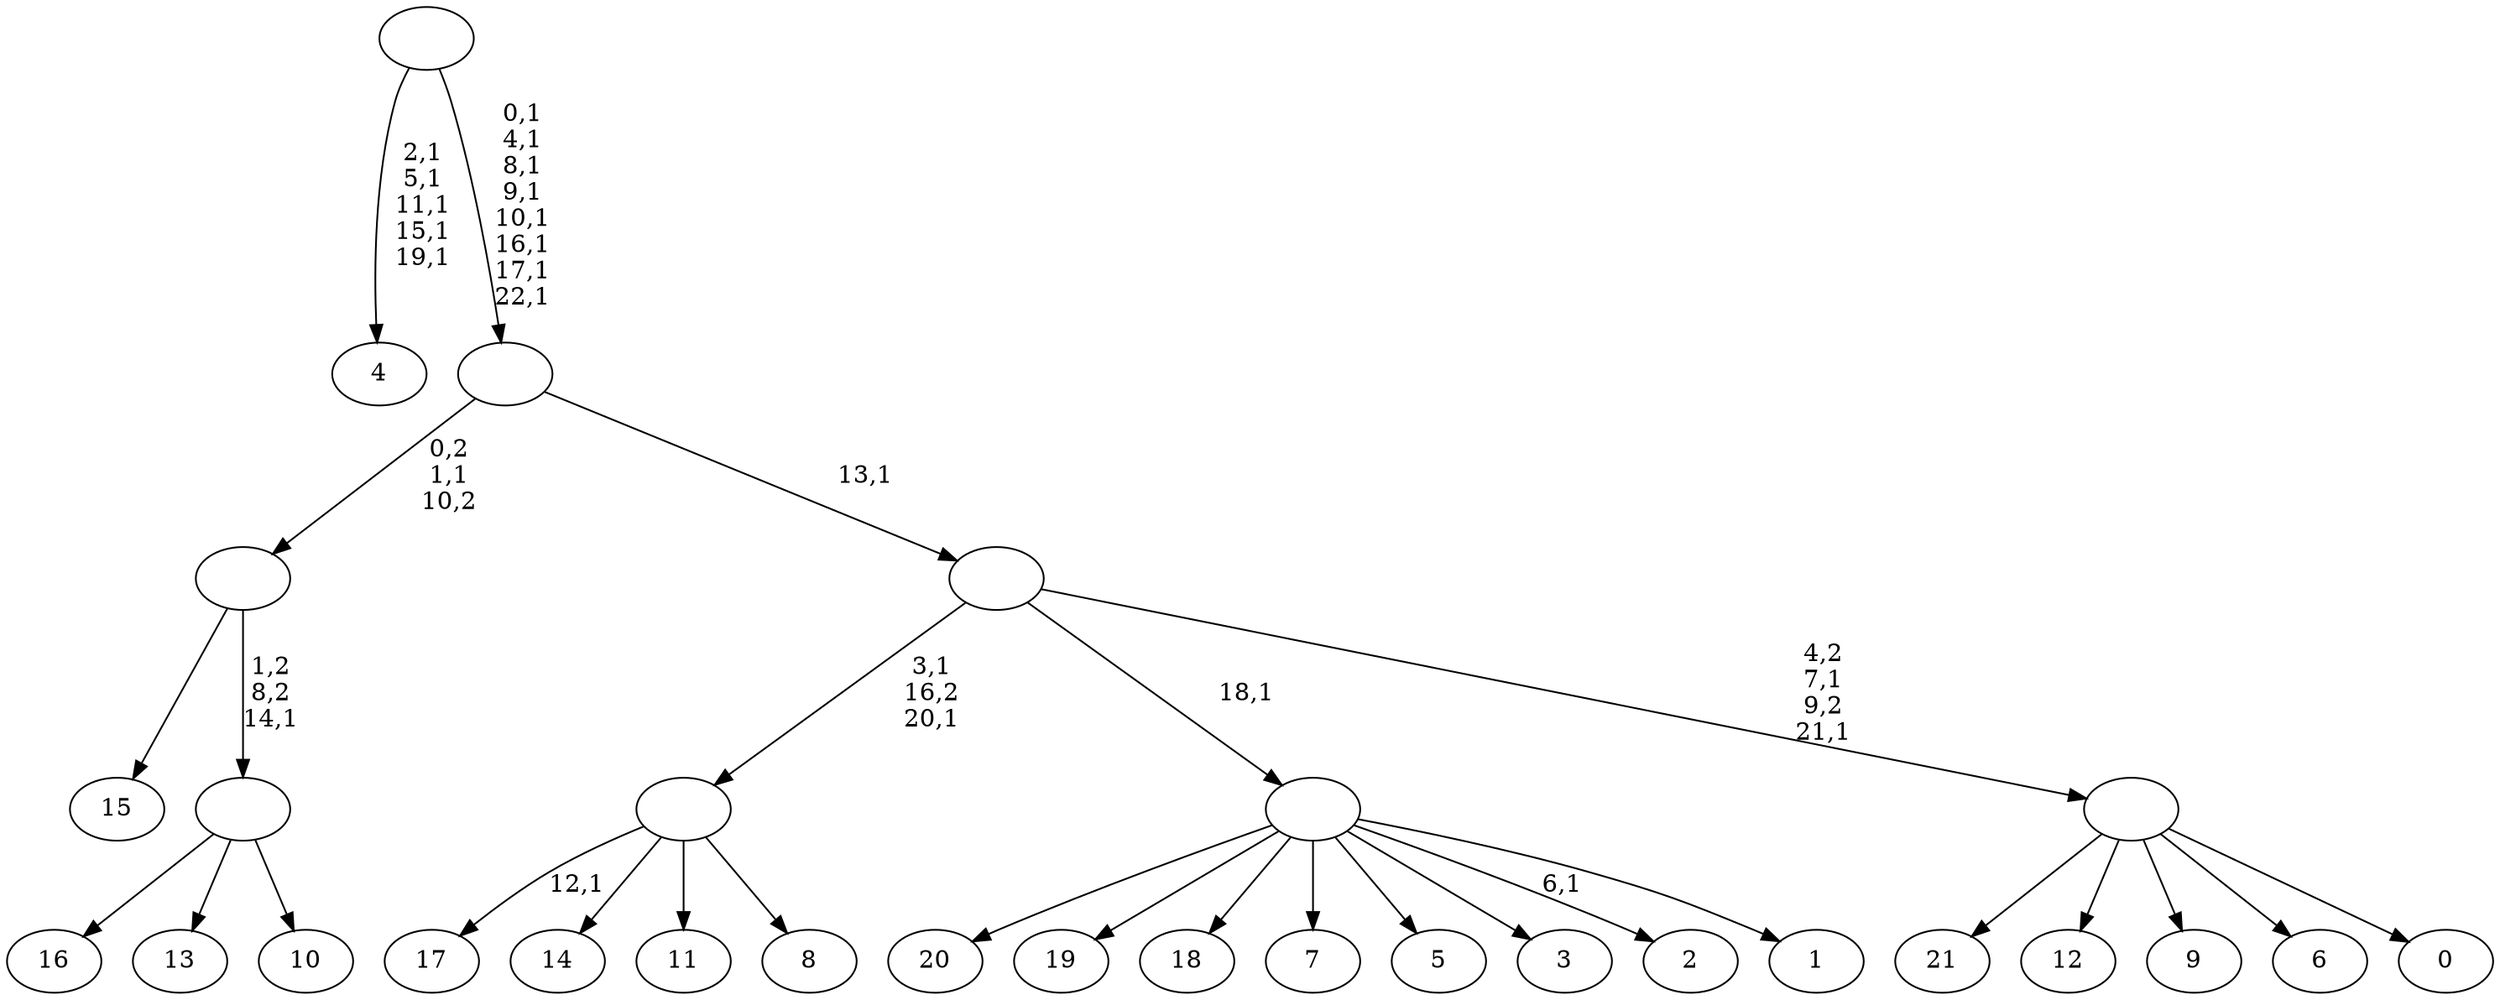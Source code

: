 digraph T {
	45 [label="21"]
	44 [label="20"]
	43 [label="19"]
	42 [label="18"]
	41 [label="17"]
	39 [label="16"]
	38 [label="15"]
	37 [label="14"]
	36 [label="13"]
	35 [label="12"]
	34 [label="11"]
	33 [label="10"]
	32 [label=""]
	31 [label=""]
	30 [label="9"]
	29 [label="8"]
	28 [label=""]
	26 [label="7"]
	25 [label="6"]
	24 [label="5"]
	23 [label="4"]
	17 [label="3"]
	16 [label="2"]
	14 [label="1"]
	13 [label=""]
	12 [label="0"]
	11 [label=""]
	9 [label=""]
	8 [label=""]
	0 [label=""]
	32 -> 39 [label=""]
	32 -> 36 [label=""]
	32 -> 33 [label=""]
	31 -> 38 [label=""]
	31 -> 32 [label="1,2\n8,2\n14,1"]
	28 -> 41 [label="12,1"]
	28 -> 37 [label=""]
	28 -> 34 [label=""]
	28 -> 29 [label=""]
	13 -> 16 [label="6,1"]
	13 -> 44 [label=""]
	13 -> 43 [label=""]
	13 -> 42 [label=""]
	13 -> 26 [label=""]
	13 -> 24 [label=""]
	13 -> 17 [label=""]
	13 -> 14 [label=""]
	11 -> 45 [label=""]
	11 -> 35 [label=""]
	11 -> 30 [label=""]
	11 -> 25 [label=""]
	11 -> 12 [label=""]
	9 -> 11 [label="4,2\n7,1\n9,2\n21,1"]
	9 -> 28 [label="3,1\n16,2\n20,1"]
	9 -> 13 [label="18,1"]
	8 -> 31 [label="0,2\n1,1\n10,2"]
	8 -> 9 [label="13,1"]
	0 -> 8 [label="0,1\n4,1\n8,1\n9,1\n10,1\n16,1\n17,1\n22,1"]
	0 -> 23 [label="2,1\n5,1\n11,1\n15,1\n19,1"]
}
